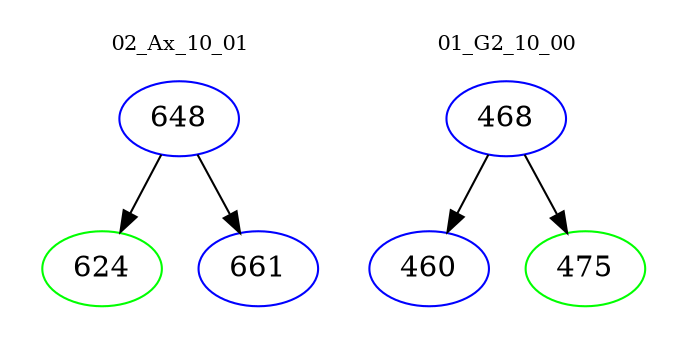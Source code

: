 digraph{
subgraph cluster_0 {
color = white
label = "02_Ax_10_01";
fontsize=10;
T0_648 [label="648", color="blue"]
T0_648 -> T0_624 [color="black"]
T0_624 [label="624", color="green"]
T0_648 -> T0_661 [color="black"]
T0_661 [label="661", color="blue"]
}
subgraph cluster_1 {
color = white
label = "01_G2_10_00";
fontsize=10;
T1_468 [label="468", color="blue"]
T1_468 -> T1_460 [color="black"]
T1_460 [label="460", color="blue"]
T1_468 -> T1_475 [color="black"]
T1_475 [label="475", color="green"]
}
}
